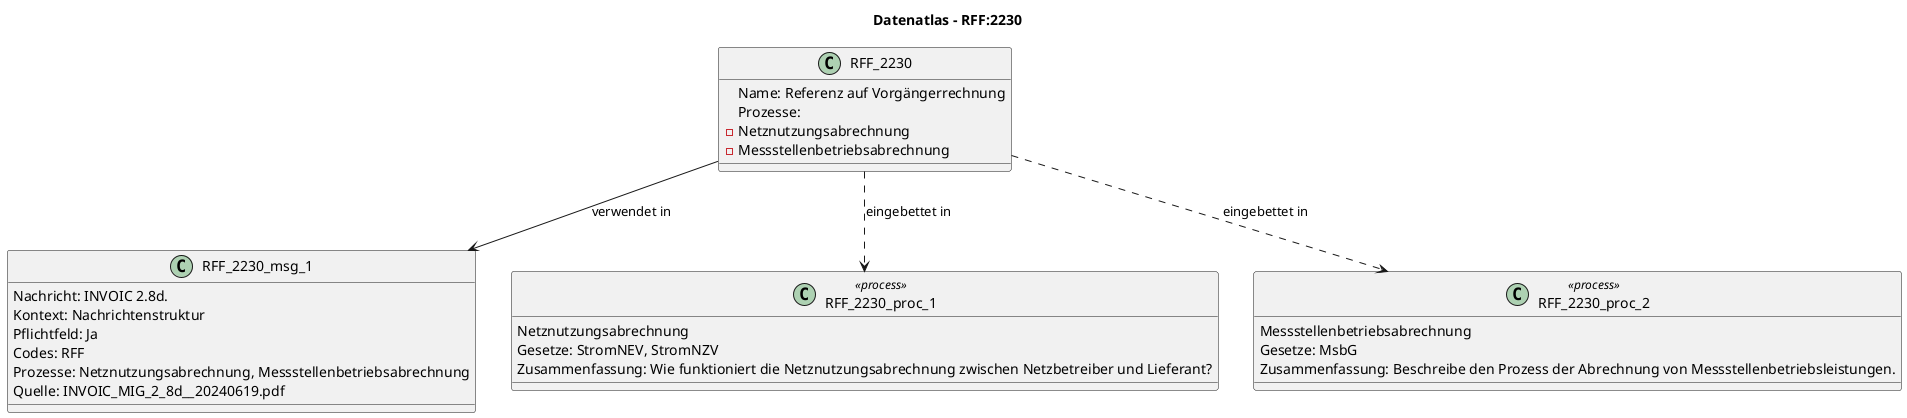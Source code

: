 @startuml
title Datenatlas – RFF:2230
class RFF_2230 {
  Name: Referenz auf Vorgängerrechnung
  Prozesse:
    - Netznutzungsabrechnung
    - Messstellenbetriebsabrechnung
}
class RFF_2230_msg_1 {
  Nachricht: INVOIC 2.8d.
  Kontext: Nachrichtenstruktur
  Pflichtfeld: Ja
  Codes: RFF
  Prozesse: Netznutzungsabrechnung, Messstellenbetriebsabrechnung
  Quelle: INVOIC_MIG_2_8d__20240619.pdf
}
RFF_2230 --> RFF_2230_msg_1 : verwendet in
class RFF_2230_proc_1 <<process>> {
  Netznutzungsabrechnung
  Gesetze: StromNEV, StromNZV
  Zusammenfassung: Wie funktioniert die Netznutzungsabrechnung zwischen Netzbetreiber und Lieferant?
}
RFF_2230 ..> RFF_2230_proc_1 : eingebettet in
class RFF_2230_proc_2 <<process>> {
  Messstellenbetriebsabrechnung
  Gesetze: MsbG
  Zusammenfassung: Beschreibe den Prozess der Abrechnung von Messstellenbetriebsleistungen.
}
RFF_2230 ..> RFF_2230_proc_2 : eingebettet in
@enduml